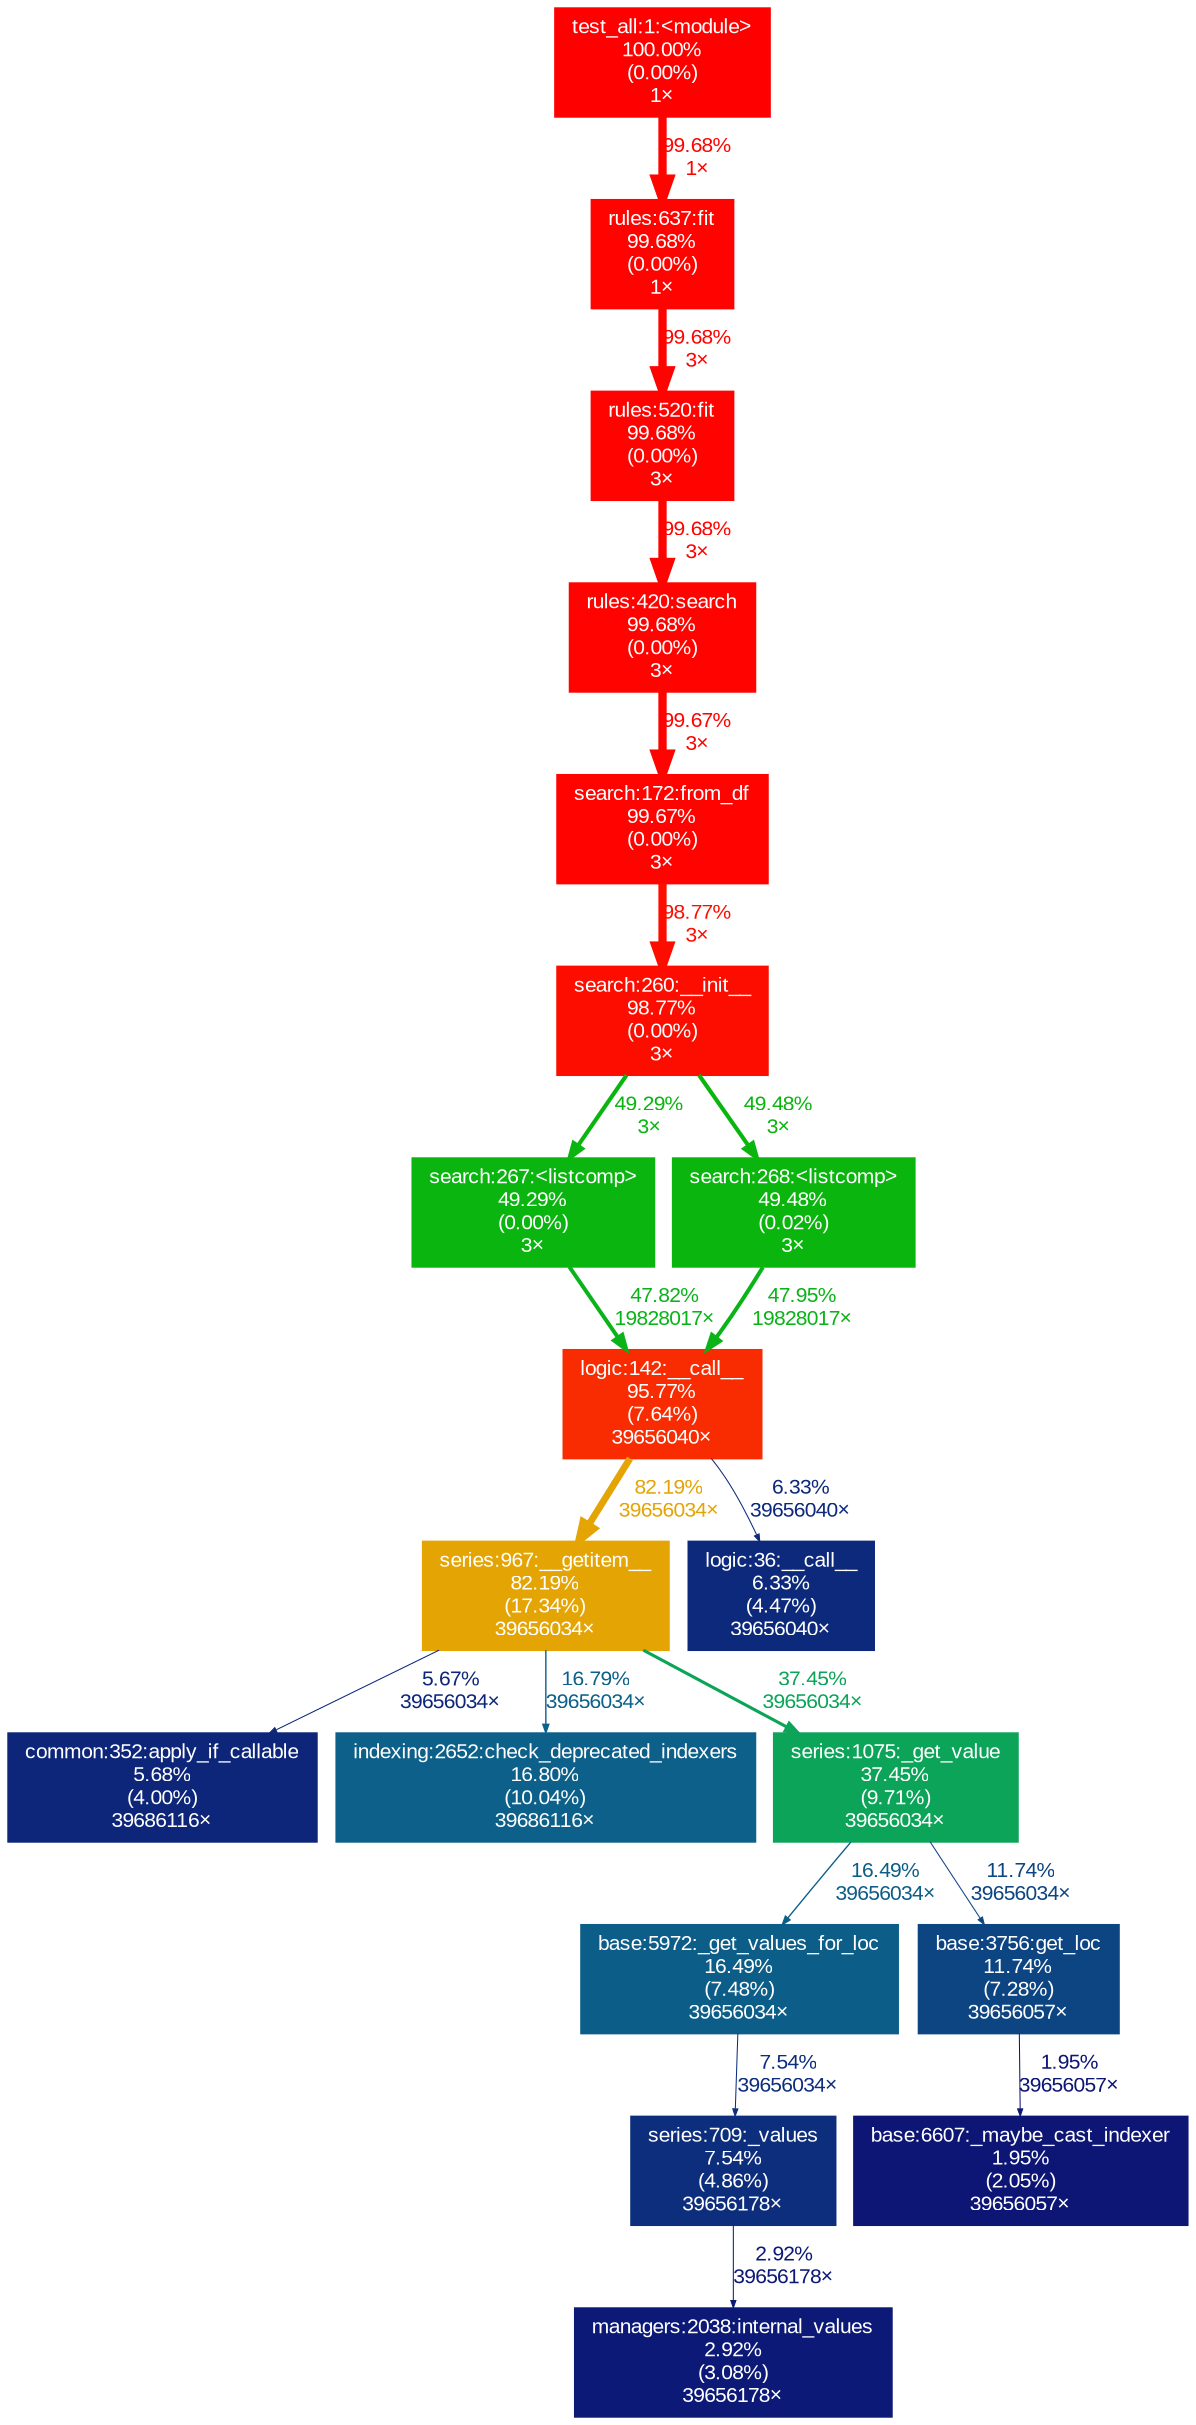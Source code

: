 digraph {
	graph [fontname=Arial, nodesep=0.125, ranksep=0.25];
	node [fontcolor=white, fontname=Arial, height=0, shape=box, style=filled, width=0];
	edge [fontname=Arial];
	1003 [color="#0d267a", fontcolor="#ffffff", fontsize="10.00", label="common:352:apply_if_callable\n5.68%\n(4.00%)\n39686116×", tooltip="/mnt/c/Users/locke/Data/BE/realkd.py/realkd-env/lib/python3.8/site-packages/pandas/core/common.py"];
	1144 [color="#fe0300", fontcolor="#ffffff", fontsize="10.00", label="search:172:from_df\n99.67%\n(0.00%)\n3×", tooltip="/mnt/c/Users/locke/Data/BE/realkd.py/realkd/search.py"];
	1144 -> 1363 [arrowsize="0.99", color="#fd0d00", fontcolor="#fd0d00", fontsize="10.00", label="98.77%\n3×", labeldistance="3.95", penwidth="3.95"];
	1174 [color="#e4a404", fontcolor="#ffffff", fontsize="10.00", label="series:967:__getitem__\n82.19%\n(17.34%)\n39656034×", tooltip="/mnt/c/Users/locke/Data/BE/realkd.py/realkd-env/lib/python3.8/site-packages/pandas/core/series.py"];
	1174 -> 1003 [arrowsize="0.35", color="#0d267a", fontcolor="#0d267a", fontsize="10.00", label="5.67%\n39656034×", labeldistance="0.50", penwidth="0.50"];
	1174 -> 1198 [arrowsize="0.41", color="#0c6089", fontcolor="#0c6089", fontsize="10.00", label="16.79%\n39656034×", labeldistance="0.67", penwidth="0.67"];
	1174 -> 3570 [arrowsize="0.61", color="#0ba458", fontcolor="#0ba458", fontsize="10.00", label="37.45%\n39656034×", labeldistance="1.50", penwidth="1.50"];
	1198 [color="#0c6089", fontcolor="#ffffff", fontsize="10.00", label="indexing:2652:check_deprecated_indexers\n16.80%\n(10.04%)\n39686116×", tooltip="/mnt/c/Users/locke/Data/BE/realkd.py/realkd-env/lib/python3.8/site-packages/pandas/core/indexing.py"];
	1363 [color="#fd0d00", fontcolor="#ffffff", fontsize="10.00", label="search:260:__init__\n98.77%\n(0.00%)\n3×", tooltip="/mnt/c/Users/locke/Data/BE/realkd.py/realkd/search.py"];
	1363 -> 1662 [arrowsize="0.70", color="#0ab50f", fontcolor="#0ab50f", fontsize="10.00", label="49.29%\n3×", labeldistance="1.97", penwidth="1.97"];
	1363 -> 1663 [arrowsize="0.70", color="#0ab50d", fontcolor="#0ab50d", fontsize="10.00", label="49.48%\n3×", labeldistance="1.98", penwidth="1.98"];
	1376 [color="#ff0300", fontcolor="#ffffff", fontsize="10.00", label="rules:420:search\n99.68%\n(0.00%)\n3×", tooltip="/mnt/c/Users/locke/Data/BE/realkd.py/realkd/rules.py"];
	1376 -> 1144 [arrowsize="1.00", color="#fe0300", fontcolor="#fe0300", fontsize="10.00", label="99.67%\n3×", labeldistance="3.99", penwidth="3.99"];
	1377 [color="#ff0300", fontcolor="#ffffff", fontsize="10.00", label="rules:637:fit\n99.68%\n(0.00%)\n1×", tooltip="/mnt/c/Users/locke/Data/BE/realkd.py/realkd/rules.py"];
	1377 -> 3256 [arrowsize="1.00", color="#ff0300", fontcolor="#ff0300", fontsize="10.00", label="99.68%\n3×", labeldistance="3.99", penwidth="3.99"];
	1660 [color="#f92b01", fontcolor="#ffffff", fontsize="10.00", label="logic:142:__call__\n95.77%\n(7.64%)\n39656040×", tooltip="/mnt/c/Users/locke/Data/BE/realkd.py/realkd/logic.py"];
	1660 -> 1174 [arrowsize="0.91", color="#e4a404", fontcolor="#e4a404", fontsize="10.00", label="82.19%\n39656034×", labeldistance="3.29", penwidth="3.29"];
	1660 -> 1692 [arrowsize="0.35", color="#0d297b", fontcolor="#0d297b", fontsize="10.00", label="6.33%\n39656040×", labeldistance="0.50", penwidth="0.50"];
	1662 [color="#0ab50f", fontcolor="#ffffff", fontsize="10.00", label="search:267:<listcomp>\n49.29%\n(0.00%)\n3×", tooltip="/mnt/c/Users/locke/Data/BE/realkd.py/realkd/search.py"];
	1662 -> 1660 [arrowsize="0.69", color="#0ab319", fontcolor="#0ab319", fontsize="10.00", label="47.82%\n19828017×", labeldistance="1.91", penwidth="1.91"];
	1663 [color="#0ab50d", fontcolor="#ffffff", fontsize="10.00", label="search:268:<listcomp>\n49.48%\n(0.02%)\n3×", tooltip="/mnt/c/Users/locke/Data/BE/realkd.py/realkd/search.py"];
	1663 -> 1660 [arrowsize="0.69", color="#0ab318", fontcolor="#0ab318", fontsize="10.00", label="47.95%\n19828017×", labeldistance="1.92", penwidth="1.92"];
	1692 [color="#0d297b", fontcolor="#ffffff", fontsize="10.00", label="logic:36:__call__\n6.33%\n(4.47%)\n39656040×", tooltip="/mnt/c/Users/locke/Data/BE/realkd.py/realkd/logic.py"];
	3256 [color="#ff0300", fontcolor="#ffffff", fontsize="10.00", label="rules:520:fit\n99.68%\n(0.00%)\n3×", tooltip="/mnt/c/Users/locke/Data/BE/realkd.py/realkd/rules.py"];
	3256 -> 1376 [arrowsize="1.00", color="#ff0300", fontcolor="#ff0300", fontsize="10.00", label="99.68%\n3×", labeldistance="3.99", penwidth="3.99"];
	3264 [color="#ff0000", fontcolor="#ffffff", fontsize="10.00", label="test_all:1:<module>\n100.00%\n(0.00%)\n1×", tooltip="test_all.py"];
	3264 -> 1377 [arrowsize="1.00", color="#ff0300", fontcolor="#ff0300", fontsize="10.00", label="99.68%\n1×", labeldistance="3.99", penwidth="3.99"];
	3559 [color="#0d2e7c", fontcolor="#ffffff", fontsize="10.00", label="series:709:_values\n7.54%\n(4.86%)\n39656178×", tooltip="/mnt/c/Users/locke/Data/BE/realkd.py/realkd-env/lib/python3.8/site-packages/pandas/core/series.py"];
	3559 -> 3696 [arrowsize="0.35", color="#0d1976", fontcolor="#0d1976", fontsize="10.00", label="2.92%\n39656178×", labeldistance="0.50", penwidth="0.50"];
	3562 [color="#0c5e88", fontcolor="#ffffff", fontsize="10.00", label="base:5972:_get_values_for_loc\n16.49%\n(7.48%)\n39656034×", tooltip="/mnt/c/Users/locke/Data/BE/realkd.py/realkd-env/lib/python3.8/site-packages/pandas/core/indexes/base.py"];
	3562 -> 3559 [arrowsize="0.35", color="#0d2e7c", fontcolor="#0d2e7c", fontsize="10.00", label="7.54%\n39656034×", labeldistance="0.50", penwidth="0.50"];
	3570 [color="#0ba458", fontcolor="#ffffff", fontsize="10.00", label="series:1075:_get_value\n37.45%\n(9.71%)\n39656034×", tooltip="/mnt/c/Users/locke/Data/BE/realkd.py/realkd-env/lib/python3.8/site-packages/pandas/core/series.py"];
	3570 -> 3562 [arrowsize="0.41", color="#0c5e88", fontcolor="#0c5e88", fontsize="10.00", label="16.49%\n39656034×", labeldistance="0.66", penwidth="0.66"];
	3570 -> 3916 [arrowsize="0.35", color="#0d4482", fontcolor="#0d4482", fontsize="10.00", label="11.74%\n39656034×", labeldistance="0.50", penwidth="0.50"];
	3696 [color="#0d1976", fontcolor="#ffffff", fontsize="10.00", label="managers:2038:internal_values\n2.92%\n(3.08%)\n39656178×", tooltip="/mnt/c/Users/locke/Data/BE/realkd.py/realkd-env/lib/python3.8/site-packages/pandas/core/internals/managers.py"];
	3916 [color="#0d4482", fontcolor="#ffffff", fontsize="10.00", label="base:3756:get_loc\n11.74%\n(7.28%)\n39656057×", tooltip="/mnt/c/Users/locke/Data/BE/realkd.py/realkd-env/lib/python3.8/site-packages/pandas/core/indexes/base.py"];
	3916 -> 3946 [arrowsize="0.35", color="#0d1575", fontcolor="#0d1575", fontsize="10.00", label="1.95%\n39656057×", labeldistance="0.50", penwidth="0.50"];
	3946 [color="#0d1575", fontcolor="#ffffff", fontsize="10.00", label="base:6607:_maybe_cast_indexer\n1.95%\n(2.05%)\n39656057×", tooltip="/mnt/c/Users/locke/Data/BE/realkd.py/realkd-env/lib/python3.8/site-packages/pandas/core/indexes/base.py"];
}
